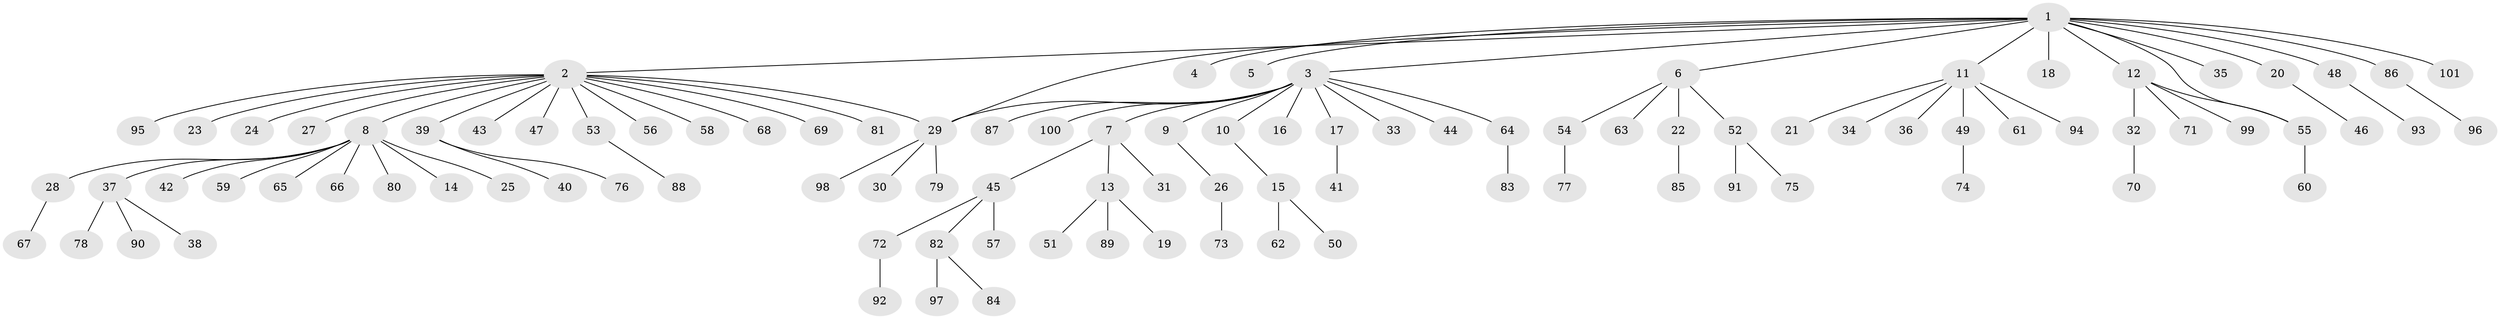// coarse degree distribution, {1: 0.8048780487804879, 4: 0.024390243902439025, 8: 0.04878048780487805, 3: 0.04878048780487805, 2: 0.024390243902439025, 12: 0.024390243902439025, 11: 0.024390243902439025}
// Generated by graph-tools (version 1.1) at 2025/36/03/04/25 23:36:58]
// undirected, 101 vertices, 103 edges
graph export_dot {
  node [color=gray90,style=filled];
  1;
  2;
  3;
  4;
  5;
  6;
  7;
  8;
  9;
  10;
  11;
  12;
  13;
  14;
  15;
  16;
  17;
  18;
  19;
  20;
  21;
  22;
  23;
  24;
  25;
  26;
  27;
  28;
  29;
  30;
  31;
  32;
  33;
  34;
  35;
  36;
  37;
  38;
  39;
  40;
  41;
  42;
  43;
  44;
  45;
  46;
  47;
  48;
  49;
  50;
  51;
  52;
  53;
  54;
  55;
  56;
  57;
  58;
  59;
  60;
  61;
  62;
  63;
  64;
  65;
  66;
  67;
  68;
  69;
  70;
  71;
  72;
  73;
  74;
  75;
  76;
  77;
  78;
  79;
  80;
  81;
  82;
  83;
  84;
  85;
  86;
  87;
  88;
  89;
  90;
  91;
  92;
  93;
  94;
  95;
  96;
  97;
  98;
  99;
  100;
  101;
  1 -- 2;
  1 -- 3;
  1 -- 4;
  1 -- 5;
  1 -- 6;
  1 -- 11;
  1 -- 12;
  1 -- 18;
  1 -- 20;
  1 -- 29;
  1 -- 35;
  1 -- 48;
  1 -- 55;
  1 -- 86;
  1 -- 101;
  2 -- 8;
  2 -- 23;
  2 -- 24;
  2 -- 27;
  2 -- 29;
  2 -- 39;
  2 -- 43;
  2 -- 47;
  2 -- 53;
  2 -- 56;
  2 -- 58;
  2 -- 68;
  2 -- 69;
  2 -- 81;
  2 -- 95;
  3 -- 7;
  3 -- 9;
  3 -- 10;
  3 -- 16;
  3 -- 17;
  3 -- 29;
  3 -- 33;
  3 -- 44;
  3 -- 64;
  3 -- 87;
  3 -- 100;
  6 -- 22;
  6 -- 52;
  6 -- 54;
  6 -- 63;
  7 -- 13;
  7 -- 31;
  7 -- 45;
  8 -- 14;
  8 -- 25;
  8 -- 28;
  8 -- 37;
  8 -- 42;
  8 -- 59;
  8 -- 65;
  8 -- 66;
  8 -- 80;
  9 -- 26;
  10 -- 15;
  11 -- 21;
  11 -- 34;
  11 -- 36;
  11 -- 49;
  11 -- 61;
  11 -- 94;
  12 -- 32;
  12 -- 55;
  12 -- 71;
  12 -- 99;
  13 -- 19;
  13 -- 51;
  13 -- 89;
  15 -- 50;
  15 -- 62;
  17 -- 41;
  20 -- 46;
  22 -- 85;
  26 -- 73;
  28 -- 67;
  29 -- 30;
  29 -- 79;
  29 -- 98;
  32 -- 70;
  37 -- 38;
  37 -- 78;
  37 -- 90;
  39 -- 40;
  39 -- 76;
  45 -- 57;
  45 -- 72;
  45 -- 82;
  48 -- 93;
  49 -- 74;
  52 -- 75;
  52 -- 91;
  53 -- 88;
  54 -- 77;
  55 -- 60;
  64 -- 83;
  72 -- 92;
  82 -- 84;
  82 -- 97;
  86 -- 96;
}
